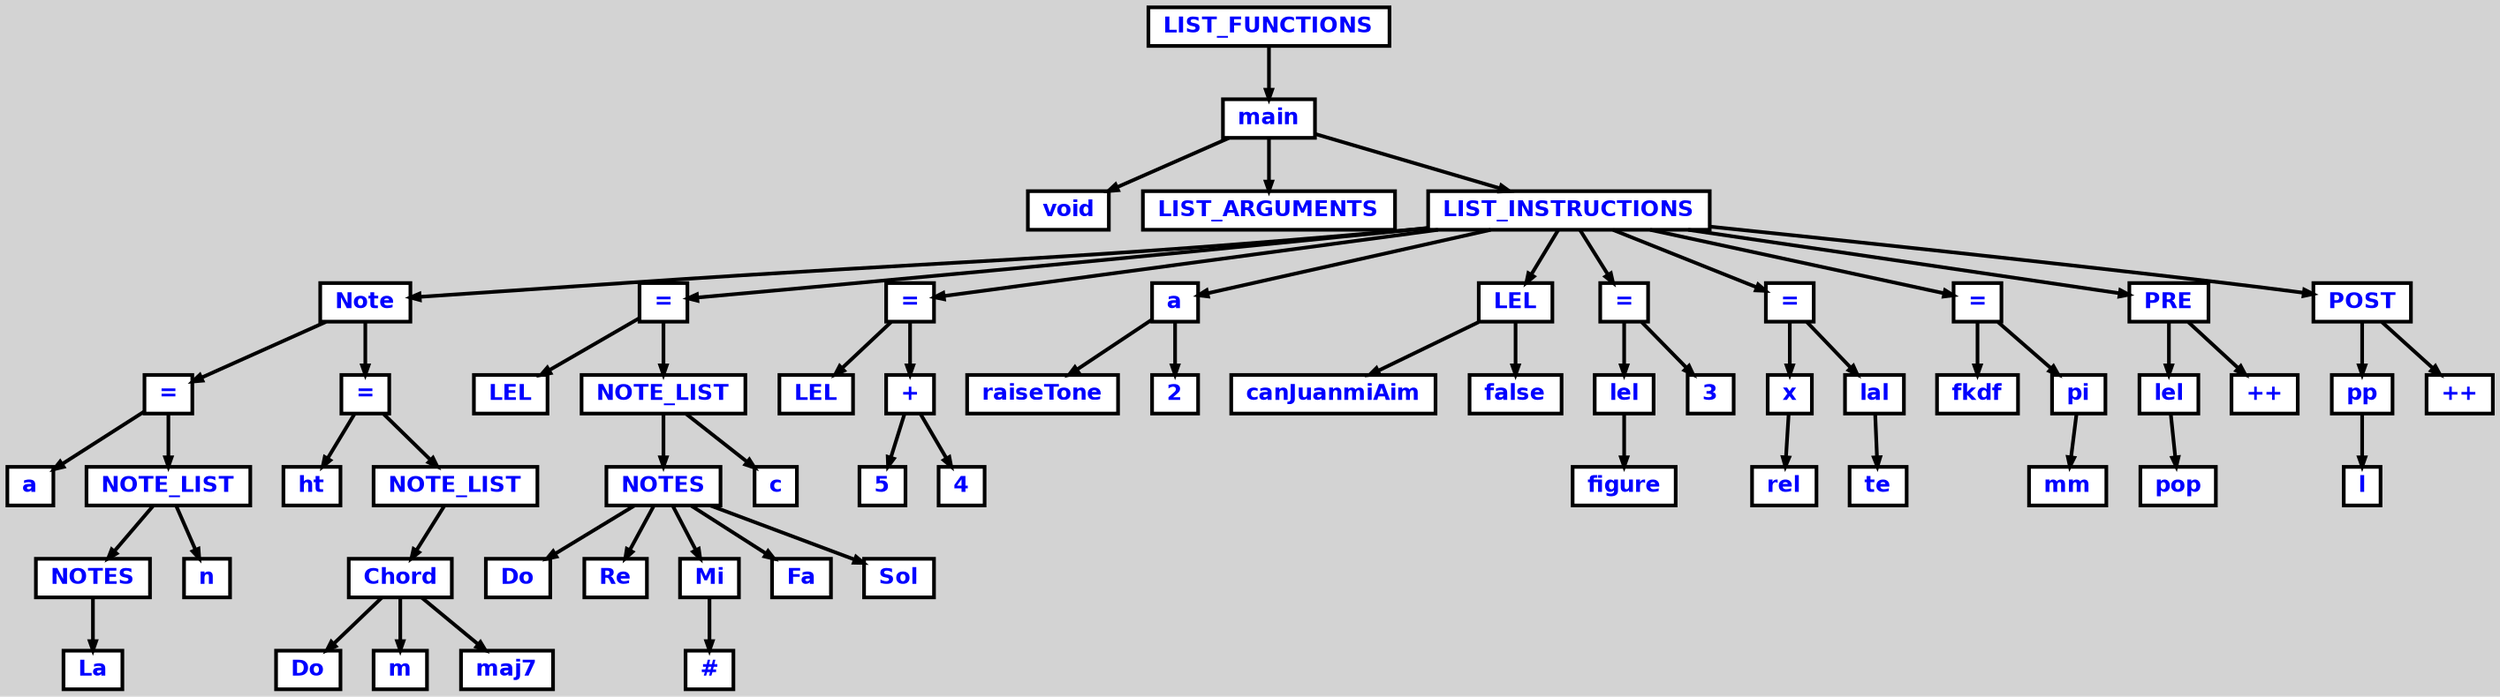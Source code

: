 digraph {

	ordering=out;
	ranksep=.4;
	bgcolor="lightgrey"; node [shape=box, fixedsize=false, fontsize=12, fontname="Helvetica-bold", fontcolor="blue"
		width=.25, height=.25, color="black", fillcolor="white", style="filled, solid, bold"];
	edge [arrowsize=.5, color="black", style="bold"]

  n0 [label="LIST_FUNCTIONS"];
  n1 [label="main"];
  n1 [label="main"];
  n2 [label="void"];
  n3 [label="LIST_ARGUMENTS"];
  n4 [label="LIST_INSTRUCTIONS"];
  n4 [label="LIST_INSTRUCTIONS"];
  n5 [label="Note"];
  n5 [label="Note"];
  n6 [label="="];
  n6 [label="="];
  n7 [label="a"];
  n8 [label="NOTE_LIST"];
  n8 [label="NOTE_LIST"];
  n9 [label="NOTES"];
  n9 [label="NOTES"];
  n10 [label="La"];
  n11 [label="n"];
  n12 [label="="];
  n12 [label="="];
  n13 [label="ht"];
  n14 [label="NOTE_LIST"];
  n14 [label="NOTE_LIST"];
  n15 [label="Chord"];
  n15 [label="Chord"];
  n16 [label="Do"];
  n17 [label="m"];
  n18 [label="maj7"];
  n19 [label="="];
  n19 [label="="];
  n20 [label="LEL"];
  n21 [label="NOTE_LIST"];
  n21 [label="NOTE_LIST"];
  n22 [label="NOTES"];
  n22 [label="NOTES"];
  n23 [label="Do"];
  n24 [label="Re"];
  n25 [label="Mi"];
  n25 [label="Mi"];
  n26 [label="#"];
  n27 [label="Fa"];
  n28 [label="Sol"];
  n29 [label="c"];
  n30 [label="="];
  n30 [label="="];
  n31 [label="LEL"];
  n32 [label="+"];
  n32 [label="+"];
  n33 [label="5"];
  n34 [label="4"];
  n35 [label="a"];
  n35 [label="a"];
  n36 [label="raiseTone"];
  n37 [label="2"];
  n38 [label="LEL"];
  n38 [label="LEL"];
  n39 [label="canJuanmiAim"];
  n40 [label="false"];
  n41 [label="="];
  n41 [label="="];
  n42 [label="lel"];
  n42 [label="lel"];
  n43 [label="figure"];
  n44 [label="3"];
  n45 [label="="];
  n45 [label="="];
  n46 [label="x"];
  n46 [label="x"];
  n47 [label="rel"];
  n48 [label="lal"];
  n48 [label="lal"];
  n49 [label="te"];
  n50 [label="="];
  n50 [label="="];
  n51 [label="fkdf"];
  n52 [label="pi"];
  n52 [label="pi"];
  n53 [label="mm"];
  n54 [label="PRE"];
  n54 [label="PRE"];
  n55 [label="lel"];
  n55 [label="lel"];
  n56 [label="pop"];
  n57 [label="++"];
  n58 [label="POST"];
  n58 [label="POST"];
  n59 [label="pp"];
  n59 [label="pp"];
  n60 [label="l"];
  n61 [label="++"];

  n0 -> n1 // "LIST_FUNCTIONS" -> "main"
  n1 -> n2 // "main" -> "void"
  n1 -> n3 // "main" -> "LIST_ARGUMENTS"
  n1 -> n4 // "main" -> "LIST_INSTRUCTIONS"
  n4 -> n5 // "LIST_INSTRUCTIONS" -> "Note"
  n5 -> n6 // "Note" -> "="
  n6 -> n7 // "=" -> "a"
  n6 -> n8 // "=" -> "NOTE_LIST"
  n8 -> n9 // "NOTE_LIST" -> "NOTES"
  n9 -> n10 // "NOTES" -> "La"
  n8 -> n11 // "NOTE_LIST" -> "n"
  n5 -> n12 // "Note" -> "="
  n12 -> n13 // "=" -> "ht"
  n12 -> n14 // "=" -> "NOTE_LIST"
  n14 -> n15 // "NOTE_LIST" -> "Chord"
  n15 -> n16 // "Chord" -> "Do"
  n15 -> n17 // "Chord" -> "m"
  n15 -> n18 // "Chord" -> "maj7"
  n4 -> n19 // "LIST_INSTRUCTIONS" -> "="
  n19 -> n20 // "=" -> "LEL"
  n19 -> n21 // "=" -> "NOTE_LIST"
  n21 -> n22 // "NOTE_LIST" -> "NOTES"
  n22 -> n23 // "NOTES" -> "Do"
  n22 -> n24 // "NOTES" -> "Re"
  n22 -> n25 // "NOTES" -> "Mi"
  n25 -> n26 // "Mi" -> "#"
  n22 -> n27 // "NOTES" -> "Fa"
  n22 -> n28 // "NOTES" -> "Sol"
  n21 -> n29 // "NOTE_LIST" -> "c"
  n4 -> n30 // "LIST_INSTRUCTIONS" -> "="
  n30 -> n31 // "=" -> "LEL"
  n30 -> n32 // "=" -> "+"
  n32 -> n33 // "+" -> "5"
  n32 -> n34 // "+" -> "4"
  n4 -> n35 // "LIST_INSTRUCTIONS" -> "a"
  n35 -> n36 // "a" -> "raiseTone"
  n35 -> n37 // "a" -> "2"
  n4 -> n38 // "LIST_INSTRUCTIONS" -> "LEL"
  n38 -> n39 // "LEL" -> "canJuanmiAim"
  n38 -> n40 // "LEL" -> "false"
  n4 -> n41 // "LIST_INSTRUCTIONS" -> "="
  n41 -> n42 // "=" -> "lel"
  n42 -> n43 // "lel" -> "figure"
  n41 -> n44 // "=" -> "3"
  n4 -> n45 // "LIST_INSTRUCTIONS" -> "="
  n45 -> n46 // "=" -> "x"
  n46 -> n47 // "x" -> "rel"
  n45 -> n48 // "=" -> "lal"
  n48 -> n49 // "lal" -> "te"
  n4 -> n50 // "LIST_INSTRUCTIONS" -> "="
  n50 -> n51 // "=" -> "fkdf"
  n50 -> n52 // "=" -> "pi"
  n52 -> n53 // "pi" -> "mm"
  n4 -> n54 // "LIST_INSTRUCTIONS" -> "PRE"
  n54 -> n55 // "PRE" -> "lel"
  n55 -> n56 // "lel" -> "pop"
  n54 -> n57 // "PRE" -> "++"
  n4 -> n58 // "LIST_INSTRUCTIONS" -> "POST"
  n58 -> n59 // "POST" -> "pp"
  n59 -> n60 // "pp" -> "l"
  n58 -> n61 // "POST" -> "++"

}
